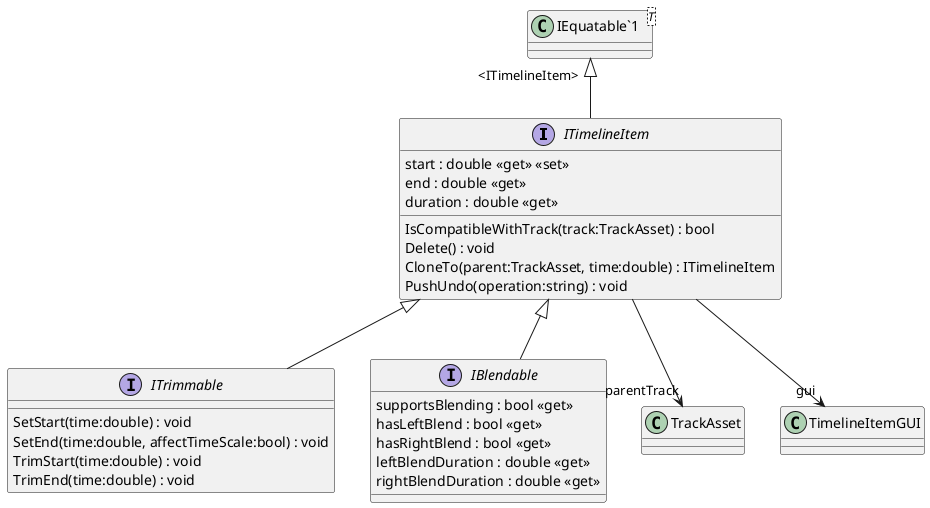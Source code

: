 @startuml
interface ITimelineItem {
    start : double <<get>> <<set>>
    end : double <<get>>
    duration : double <<get>>
    IsCompatibleWithTrack(track:TrackAsset) : bool
    Delete() : void
    CloneTo(parent:TrackAsset, time:double) : ITimelineItem
    PushUndo(operation:string) : void
}
interface ITrimmable {
    SetStart(time:double) : void
    SetEnd(time:double, affectTimeScale:bool) : void
    TrimStart(time:double) : void
    TrimEnd(time:double) : void
}
interface IBlendable {
    supportsBlending : bool <<get>>
    hasLeftBlend : bool <<get>>
    hasRightBlend : bool <<get>>
    leftBlendDuration : double <<get>>
    rightBlendDuration : double <<get>>
}
class "IEquatable`1"<T> {
}
"IEquatable`1" "<ITimelineItem>" <|-- ITimelineItem
ITimelineItem --> "parentTrack" TrackAsset
ITimelineItem --> "gui" TimelineItemGUI
ITimelineItem <|-- ITrimmable
ITimelineItem <|-- IBlendable
@enduml
